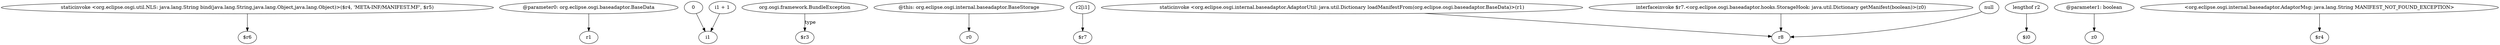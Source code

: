 digraph g {
0[label="staticinvoke <org.eclipse.osgi.util.NLS: java.lang.String bind(java.lang.String,java.lang.Object,java.lang.Object)>($r4, 'META-INF/MANIFEST.MF', $r5)"]
1[label="$r6"]
0->1[label=""]
2[label="@parameter0: org.eclipse.osgi.baseadaptor.BaseData"]
3[label="r1"]
2->3[label=""]
4[label="0"]
5[label="i1"]
4->5[label=""]
6[label="org.osgi.framework.BundleException"]
7[label="$r3"]
6->7[label="type"]
8[label="@this: org.eclipse.osgi.internal.baseadaptor.BaseStorage"]
9[label="r0"]
8->9[label=""]
10[label="r2[i1]"]
11[label="$r7"]
10->11[label=""]
12[label="i1 + 1"]
12->5[label=""]
13[label="staticinvoke <org.eclipse.osgi.internal.baseadaptor.AdaptorUtil: java.util.Dictionary loadManifestFrom(org.eclipse.osgi.baseadaptor.BaseData)>(r1)"]
14[label="r8"]
13->14[label=""]
15[label="interfaceinvoke $r7.<org.eclipse.osgi.baseadaptor.hooks.StorageHook: java.util.Dictionary getManifest(boolean)>(z0)"]
15->14[label=""]
16[label="lengthof r2"]
17[label="$i0"]
16->17[label=""]
18[label="null"]
18->14[label=""]
19[label="@parameter1: boolean"]
20[label="z0"]
19->20[label=""]
21[label="<org.eclipse.osgi.internal.baseadaptor.AdaptorMsg: java.lang.String MANIFEST_NOT_FOUND_EXCEPTION>"]
22[label="$r4"]
21->22[label=""]
}